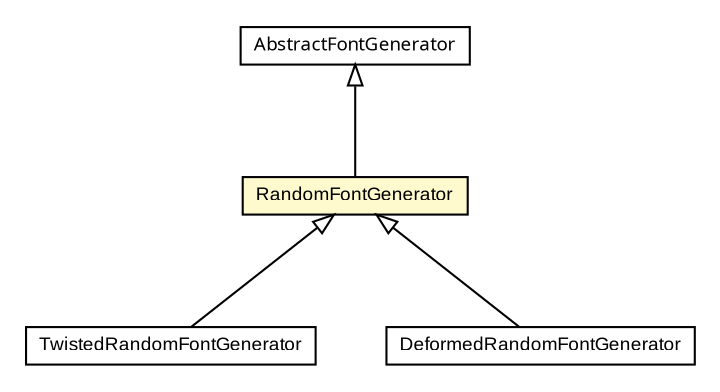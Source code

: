 #!/usr/local/bin/dot
#
# Class diagram 
# Generated by UmlGraph version 4.6 (http://www.spinellis.gr/sw/umlgraph)
#

digraph G {
	edge [fontname="arial",fontsize=10,labelfontname="arial",labelfontsize=10];
	node [fontname="arial",fontsize=10,shape=plaintext];
	// com.octo.captcha.component.image.fontgenerator.TwistedRandomFontGenerator
	c7813 [label=<<table border="0" cellborder="1" cellspacing="0" cellpadding="2" port="p" href="./TwistedRandomFontGenerator.html">
		<tr><td><table border="0" cellspacing="0" cellpadding="1">
			<tr><td> TwistedRandomFontGenerator </td></tr>
		</table></td></tr>
		</table>>, fontname="arial", fontcolor="black", fontsize=9.0];
	// com.octo.captcha.component.image.fontgenerator.RandomFontGenerator
	c7815 [label=<<table border="0" cellborder="1" cellspacing="0" cellpadding="2" port="p" bgcolor="lemonChiffon" href="./RandomFontGenerator.html">
		<tr><td><table border="0" cellspacing="0" cellpadding="1">
			<tr><td> RandomFontGenerator </td></tr>
		</table></td></tr>
		</table>>, fontname="arial", fontcolor="black", fontsize=9.0];
	// com.octo.captcha.component.image.fontgenerator.DeformedRandomFontGenerator
	c7817 [label=<<table border="0" cellborder="1" cellspacing="0" cellpadding="2" port="p" href="./DeformedRandomFontGenerator.html">
		<tr><td><table border="0" cellspacing="0" cellpadding="1">
			<tr><td> DeformedRandomFontGenerator </td></tr>
		</table></td></tr>
		</table>>, fontname="arial", fontcolor="black", fontsize=9.0];
	// com.octo.captcha.component.image.fontgenerator.AbstractFontGenerator
	c7818 [label=<<table border="0" cellborder="1" cellspacing="0" cellpadding="2" port="p" href="./AbstractFontGenerator.html">
		<tr><td><table border="0" cellspacing="0" cellpadding="1">
			<tr><td><font face="ariali"> AbstractFontGenerator </font></td></tr>
		</table></td></tr>
		</table>>, fontname="arial", fontcolor="black", fontsize=9.0];
	//com.octo.captcha.component.image.fontgenerator.TwistedRandomFontGenerator extends com.octo.captcha.component.image.fontgenerator.RandomFontGenerator
	c7815:p -> c7813:p [dir=back,arrowtail=empty];
	//com.octo.captcha.component.image.fontgenerator.RandomFontGenerator extends com.octo.captcha.component.image.fontgenerator.AbstractFontGenerator
	c7818:p -> c7815:p [dir=back,arrowtail=empty];
	//com.octo.captcha.component.image.fontgenerator.DeformedRandomFontGenerator extends com.octo.captcha.component.image.fontgenerator.RandomFontGenerator
	c7815:p -> c7817:p [dir=back,arrowtail=empty];
}

